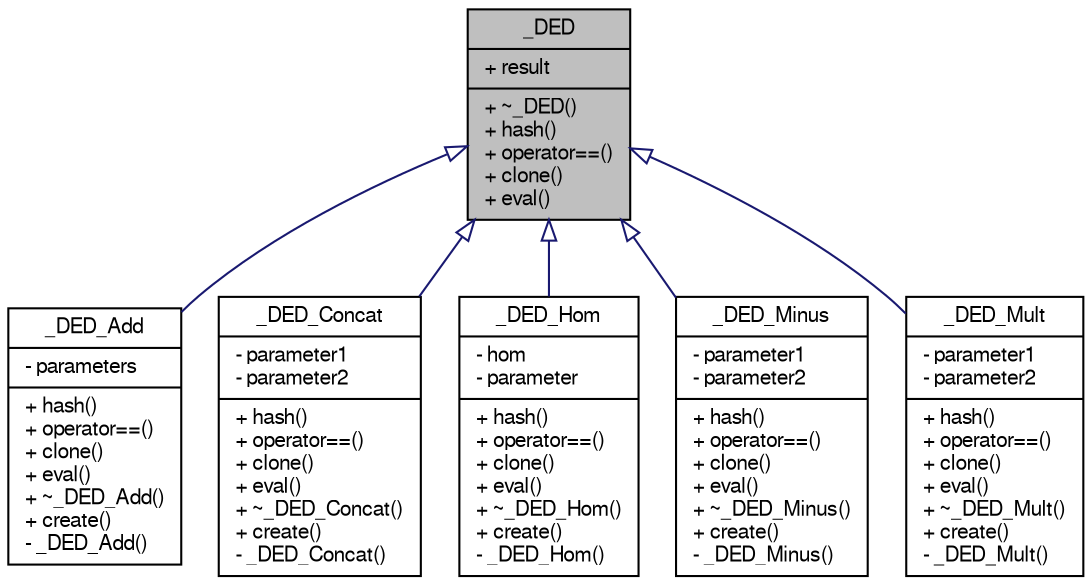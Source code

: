 digraph "_DED"
{
  edge [fontname="FreeSans",fontsize="10",labelfontname="FreeSans",labelfontsize="10"];
  node [fontname="FreeSans",fontsize="10",shape=record];
  Node1 [label="{_DED\n|+ result\l|+ ~_DED()\l+ hash()\l+ operator==()\l+ clone()\l+ eval()\l}",height=0.2,width=0.4,color="black", fillcolor="grey75", style="filled" fontcolor="black"];
  Node1 -> Node2 [dir="back",color="midnightblue",fontsize="10",style="solid",arrowtail="onormal",fontname="FreeSans"];
  Node2 [label="{_DED_Add\n|- parameters\l|+ hash()\l+ operator==()\l+ clone()\l+ eval()\l+ ~_DED_Add()\l+ create()\l- _DED_Add()\l}",height=0.2,width=0.4,color="black", fillcolor="white", style="filled",URL="$class__DED__Add.html"];
  Node1 -> Node3 [dir="back",color="midnightblue",fontsize="10",style="solid",arrowtail="onormal",fontname="FreeSans"];
  Node3 [label="{_DED_Concat\n|- parameter1\l- parameter2\l|+ hash()\l+ operator==()\l+ clone()\l+ eval()\l+ ~_DED_Concat()\l+ create()\l- _DED_Concat()\l}",height=0.2,width=0.4,color="black", fillcolor="white", style="filled",URL="$class__DED__Concat.html"];
  Node1 -> Node4 [dir="back",color="midnightblue",fontsize="10",style="solid",arrowtail="onormal",fontname="FreeSans"];
  Node4 [label="{_DED_Hom\n|- hom\l- parameter\l|+ hash()\l+ operator==()\l+ clone()\l+ eval()\l+ ~_DED_Hom()\l+ create()\l- _DED_Hom()\l}",height=0.2,width=0.4,color="black", fillcolor="white", style="filled",URL="$class__DED__Hom.html"];
  Node1 -> Node5 [dir="back",color="midnightblue",fontsize="10",style="solid",arrowtail="onormal",fontname="FreeSans"];
  Node5 [label="{_DED_Minus\n|- parameter1\l- parameter2\l|+ hash()\l+ operator==()\l+ clone()\l+ eval()\l+ ~_DED_Minus()\l+ create()\l- _DED_Minus()\l}",height=0.2,width=0.4,color="black", fillcolor="white", style="filled",URL="$class__DED__Minus.html"];
  Node1 -> Node6 [dir="back",color="midnightblue",fontsize="10",style="solid",arrowtail="onormal",fontname="FreeSans"];
  Node6 [label="{_DED_Mult\n|- parameter1\l- parameter2\l|+ hash()\l+ operator==()\l+ clone()\l+ eval()\l+ ~_DED_Mult()\l+ create()\l- _DED_Mult()\l}",height=0.2,width=0.4,color="black", fillcolor="white", style="filled",URL="$class__DED__Mult.html"];
}
